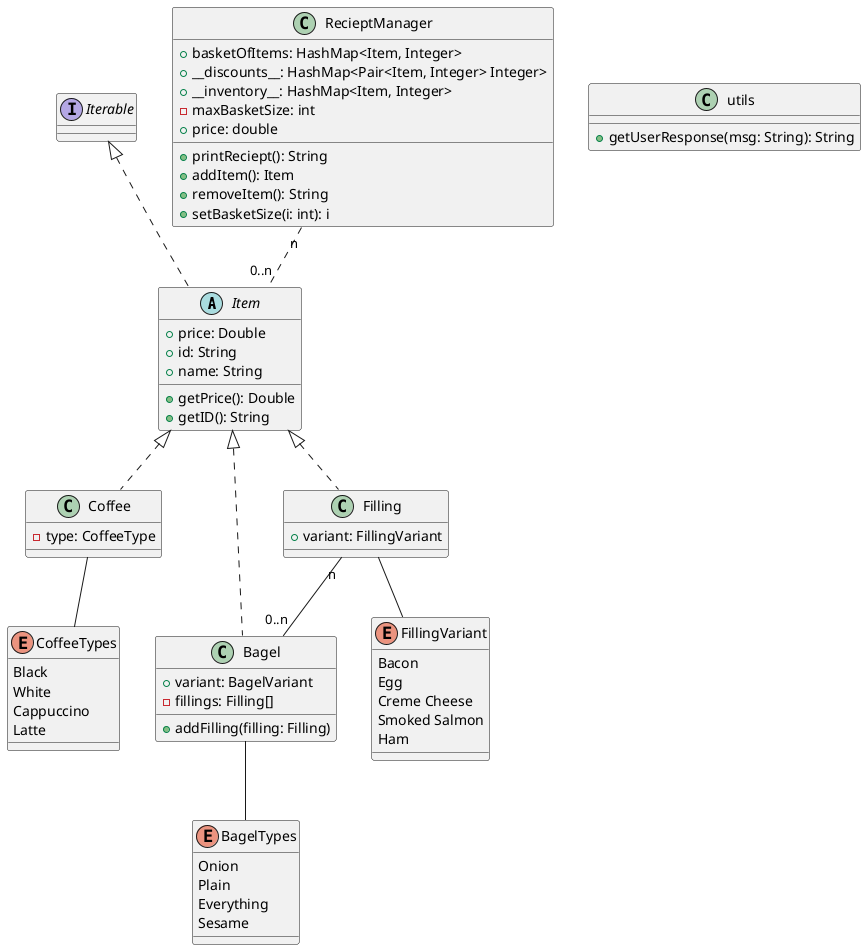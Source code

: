 @startuml
Abstract class Item implements Iterable{
    + price: Double
    + id: String
    + name: String
    + getPrice(): Double
    + getID(): String
}

class Bagel implements Item{
    + variant: BagelVariant
    - fillings: Filling[]
    + addFilling(filling: Filling)
    ' display cost of filling before adding
    ' should confirm with customer before adding filling
}

enum BagelTypes{
    Onion
    Plain
    Everything
    Sesame
}
Bagel -- BagelTypes


class Coffee implements Item{
    - type: CoffeeType
}
enum CoffeeTypes {
    Black
    White
    Cappuccino
    Latte
}

Coffee -- CoffeeTypes

class Filling implements Item{
    + variant: FillingVariant
}
enum FillingVariant{
    Bacon
    Egg
    Creme Cheese
    Smoked Salmon
    Ham
}

Filling -- FillingVariant
Filling "n" -- "0..n" Bagel

class RecieptManager {
    + basketOfItems: HashMap<Item, Integer>
    + __discounts__: HashMap<Pair<Item, Integer> Integer>
    ' HashMap<Item, Quantity of Items> new Price>
    + __inventory__: HashMap<Item, Integer>
    - maxBasketSize: int
    + price: double
    + printReciept(): String
        ' should print discount
    + addItem(): Item
    'addBagel should give user feedback when adding to full basket
    'should confirm with customer before adding to basket
    + removeItem(): String
    'should give user feedback when attempting to remove an item that doesn't exist.
    + setBasketSize(i: int): i

}

RecieptManager "n" .. "0..n" Item

class utils {
    + getUserResponse(msg: String): String
}



@enduml